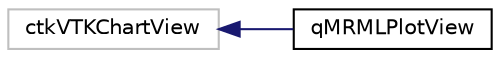 digraph "Graphical Class Hierarchy"
{
  bgcolor="transparent";
  edge [fontname="Helvetica",fontsize="10",labelfontname="Helvetica",labelfontsize="10"];
  node [fontname="Helvetica",fontsize="10",shape=record];
  rankdir="LR";
  Node986 [label="ctkVTKChartView",height=0.2,width=0.4,color="grey75"];
  Node986 -> Node0 [dir="back",color="midnightblue",fontsize="10",style="solid",fontname="Helvetica"];
  Node0 [label="qMRMLPlotView",height=0.2,width=0.4,color="black",URL="$classqMRMLPlotView.html",tooltip="qMRMLPlotView is the display canvas for a Plot. "];
}
